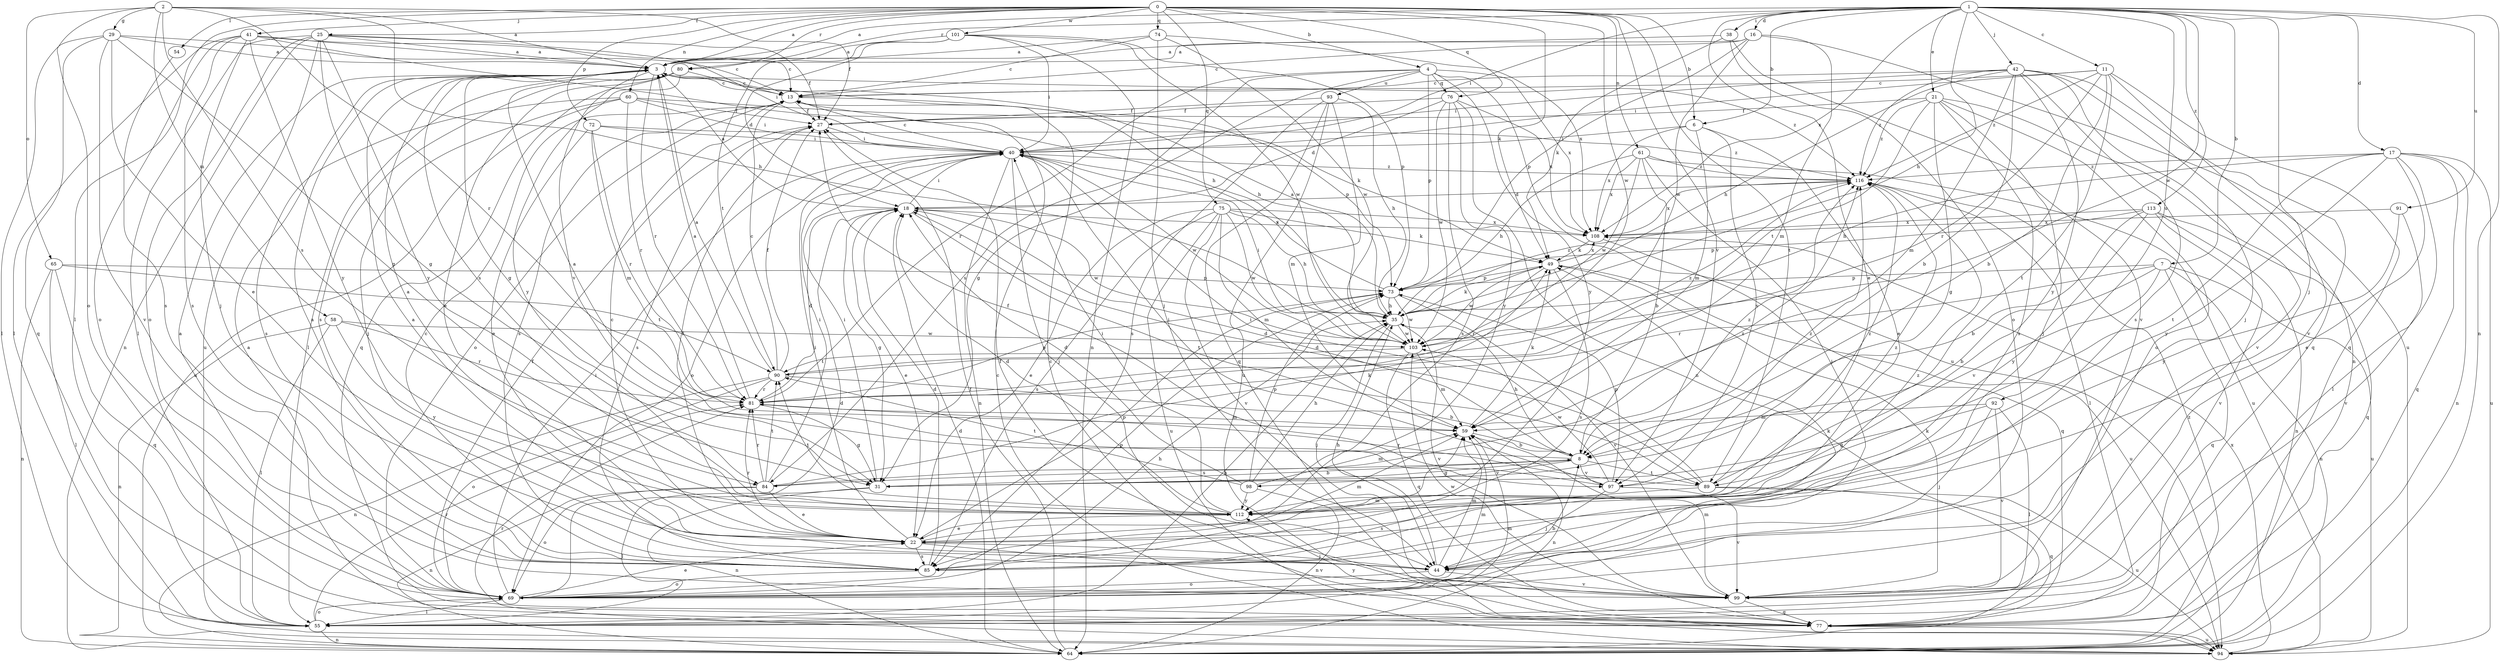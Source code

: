 strict digraph  {
0;
1;
2;
3;
4;
6;
7;
8;
11;
13;
16;
17;
18;
21;
22;
25;
27;
29;
31;
35;
38;
40;
41;
42;
44;
49;
54;
55;
58;
59;
60;
61;
64;
65;
69;
72;
73;
74;
75;
76;
77;
80;
81;
84;
85;
89;
90;
91;
92;
93;
94;
97;
98;
99;
101;
103;
108;
112;
113;
116;
0 -> 3  [label=a];
0 -> 4  [label=b];
0 -> 6  [label=b];
0 -> 25  [label=f];
0 -> 41  [label=j];
0 -> 49  [label=k];
0 -> 54  [label=l];
0 -> 55  [label=l];
0 -> 60  [label=n];
0 -> 61  [label=n];
0 -> 72  [label=p];
0 -> 74  [label=q];
0 -> 75  [label=q];
0 -> 76  [label=q];
0 -> 80  [label=r];
0 -> 89  [label=t];
0 -> 97  [label=v];
0 -> 101  [label=w];
0 -> 103  [label=w];
1 -> 3  [label=a];
1 -> 6  [label=b];
1 -> 7  [label=b];
1 -> 11  [label=c];
1 -> 16  [label=d];
1 -> 17  [label=d];
1 -> 21  [label=e];
1 -> 22  [label=e];
1 -> 35  [label=h];
1 -> 38  [label=i];
1 -> 40  [label=i];
1 -> 42  [label=j];
1 -> 44  [label=j];
1 -> 64  [label=n];
1 -> 80  [label=r];
1 -> 91  [label=u];
1 -> 92  [label=u];
1 -> 103  [label=w];
1 -> 108  [label=x];
1 -> 113  [label=z];
2 -> 3  [label=a];
2 -> 27  [label=f];
2 -> 29  [label=g];
2 -> 35  [label=h];
2 -> 58  [label=m];
2 -> 65  [label=o];
2 -> 69  [label=o];
2 -> 81  [label=r];
2 -> 84  [label=s];
3 -> 13  [label=c];
3 -> 31  [label=g];
3 -> 35  [label=h];
3 -> 81  [label=r];
3 -> 84  [label=s];
3 -> 97  [label=v];
3 -> 116  [label=z];
4 -> 31  [label=g];
4 -> 73  [label=p];
4 -> 76  [label=q];
4 -> 81  [label=r];
4 -> 84  [label=s];
4 -> 93  [label=u];
4 -> 94  [label=u];
4 -> 108  [label=x];
4 -> 112  [label=y];
6 -> 22  [label=e];
6 -> 40  [label=i];
6 -> 59  [label=m];
6 -> 97  [label=v];
6 -> 108  [label=x];
7 -> 8  [label=b];
7 -> 64  [label=n];
7 -> 73  [label=p];
7 -> 77  [label=q];
7 -> 81  [label=r];
7 -> 94  [label=u];
7 -> 97  [label=v];
8 -> 3  [label=a];
8 -> 18  [label=d];
8 -> 31  [label=g];
8 -> 35  [label=h];
8 -> 84  [label=s];
8 -> 89  [label=t];
8 -> 97  [label=v];
8 -> 98  [label=v];
8 -> 116  [label=z];
11 -> 8  [label=b];
11 -> 13  [label=c];
11 -> 40  [label=i];
11 -> 77  [label=q];
11 -> 81  [label=r];
11 -> 89  [label=t];
11 -> 99  [label=v];
11 -> 116  [label=z];
13 -> 27  [label=f];
13 -> 69  [label=o];
13 -> 73  [label=p];
13 -> 85  [label=s];
16 -> 3  [label=a];
16 -> 13  [label=c];
16 -> 59  [label=m];
16 -> 73  [label=p];
16 -> 94  [label=u];
16 -> 103  [label=w];
17 -> 22  [label=e];
17 -> 35  [label=h];
17 -> 55  [label=l];
17 -> 64  [label=n];
17 -> 77  [label=q];
17 -> 89  [label=t];
17 -> 94  [label=u];
17 -> 112  [label=y];
17 -> 116  [label=z];
18 -> 3  [label=a];
18 -> 22  [label=e];
18 -> 31  [label=g];
18 -> 40  [label=i];
18 -> 89  [label=t];
18 -> 103  [label=w];
18 -> 108  [label=x];
21 -> 27  [label=f];
21 -> 31  [label=g];
21 -> 44  [label=j];
21 -> 69  [label=o];
21 -> 85  [label=s];
21 -> 90  [label=t];
21 -> 99  [label=v];
21 -> 116  [label=z];
22 -> 13  [label=c];
22 -> 27  [label=f];
22 -> 40  [label=i];
22 -> 44  [label=j];
22 -> 59  [label=m];
22 -> 73  [label=p];
22 -> 81  [label=r];
22 -> 85  [label=s];
22 -> 99  [label=v];
25 -> 3  [label=a];
25 -> 27  [label=f];
25 -> 31  [label=g];
25 -> 40  [label=i];
25 -> 55  [label=l];
25 -> 64  [label=n];
25 -> 69  [label=o];
25 -> 94  [label=u];
25 -> 112  [label=y];
27 -> 40  [label=i];
27 -> 85  [label=s];
29 -> 3  [label=a];
29 -> 13  [label=c];
29 -> 22  [label=e];
29 -> 31  [label=g];
29 -> 55  [label=l];
29 -> 77  [label=q];
29 -> 99  [label=v];
31 -> 8  [label=b];
31 -> 40  [label=i];
31 -> 55  [label=l];
31 -> 64  [label=n];
35 -> 3  [label=a];
35 -> 44  [label=j];
35 -> 49  [label=k];
35 -> 99  [label=v];
35 -> 103  [label=w];
35 -> 116  [label=z];
38 -> 3  [label=a];
38 -> 49  [label=k];
38 -> 69  [label=o];
38 -> 99  [label=v];
40 -> 13  [label=c];
40 -> 44  [label=j];
40 -> 64  [label=n];
40 -> 69  [label=o];
40 -> 103  [label=w];
40 -> 116  [label=z];
41 -> 3  [label=a];
41 -> 13  [label=c];
41 -> 35  [label=h];
41 -> 44  [label=j];
41 -> 55  [label=l];
41 -> 69  [label=o];
41 -> 85  [label=s];
41 -> 112  [label=y];
42 -> 8  [label=b];
42 -> 13  [label=c];
42 -> 35  [label=h];
42 -> 40  [label=i];
42 -> 44  [label=j];
42 -> 59  [label=m];
42 -> 64  [label=n];
42 -> 77  [label=q];
42 -> 85  [label=s];
42 -> 112  [label=y];
42 -> 116  [label=z];
44 -> 3  [label=a];
44 -> 35  [label=h];
44 -> 59  [label=m];
44 -> 69  [label=o];
44 -> 99  [label=v];
49 -> 73  [label=p];
49 -> 81  [label=r];
49 -> 85  [label=s];
49 -> 94  [label=u];
49 -> 103  [label=w];
49 -> 108  [label=x];
54 -> 85  [label=s];
55 -> 35  [label=h];
55 -> 59  [label=m];
55 -> 64  [label=n];
55 -> 69  [label=o];
55 -> 81  [label=r];
58 -> 55  [label=l];
58 -> 64  [label=n];
58 -> 81  [label=r];
58 -> 103  [label=w];
58 -> 112  [label=y];
59 -> 8  [label=b];
59 -> 49  [label=k];
59 -> 64  [label=n];
60 -> 27  [label=f];
60 -> 40  [label=i];
60 -> 44  [label=j];
60 -> 49  [label=k];
60 -> 81  [label=r];
60 -> 85  [label=s];
60 -> 94  [label=u];
61 -> 8  [label=b];
61 -> 35  [label=h];
61 -> 44  [label=j];
61 -> 94  [label=u];
61 -> 103  [label=w];
61 -> 108  [label=x];
61 -> 116  [label=z];
64 -> 18  [label=d];
64 -> 27  [label=f];
64 -> 116  [label=z];
65 -> 55  [label=l];
65 -> 64  [label=n];
65 -> 73  [label=p];
65 -> 77  [label=q];
65 -> 90  [label=t];
69 -> 3  [label=a];
69 -> 8  [label=b];
69 -> 18  [label=d];
69 -> 22  [label=e];
69 -> 27  [label=f];
69 -> 35  [label=h];
69 -> 40  [label=i];
69 -> 49  [label=k];
69 -> 55  [label=l];
69 -> 59  [label=m];
69 -> 73  [label=p];
72 -> 22  [label=e];
72 -> 40  [label=i];
72 -> 59  [label=m];
72 -> 81  [label=r];
72 -> 116  [label=z];
73 -> 35  [label=h];
73 -> 40  [label=i];
73 -> 99  [label=v];
73 -> 103  [label=w];
74 -> 3  [label=a];
74 -> 13  [label=c];
74 -> 44  [label=j];
74 -> 103  [label=w];
74 -> 108  [label=x];
75 -> 22  [label=e];
75 -> 35  [label=h];
75 -> 49  [label=k];
75 -> 59  [label=m];
75 -> 85  [label=s];
75 -> 94  [label=u];
75 -> 99  [label=v];
75 -> 103  [label=w];
75 -> 108  [label=x];
76 -> 18  [label=d];
76 -> 27  [label=f];
76 -> 64  [label=n];
76 -> 85  [label=s];
76 -> 103  [label=w];
76 -> 108  [label=x];
76 -> 112  [label=y];
77 -> 3  [label=a];
77 -> 13  [label=c];
77 -> 94  [label=u];
77 -> 103  [label=w];
77 -> 112  [label=y];
80 -> 13  [label=c];
80 -> 22  [label=e];
80 -> 55  [label=l];
80 -> 77  [label=q];
80 -> 85  [label=s];
80 -> 112  [label=y];
81 -> 3  [label=a];
81 -> 18  [label=d];
81 -> 31  [label=g];
81 -> 59  [label=m];
81 -> 73  [label=p];
84 -> 22  [label=e];
84 -> 40  [label=i];
84 -> 49  [label=k];
84 -> 64  [label=n];
84 -> 69  [label=o];
84 -> 81  [label=r];
84 -> 90  [label=t];
84 -> 116  [label=z];
85 -> 3  [label=a];
85 -> 13  [label=c];
85 -> 18  [label=d];
85 -> 59  [label=m];
85 -> 69  [label=o];
85 -> 116  [label=z];
89 -> 18  [label=d];
89 -> 40  [label=i];
89 -> 77  [label=q];
89 -> 81  [label=r];
89 -> 85  [label=s];
89 -> 94  [label=u];
89 -> 116  [label=z];
90 -> 3  [label=a];
90 -> 8  [label=b];
90 -> 13  [label=c];
90 -> 27  [label=f];
90 -> 64  [label=n];
90 -> 69  [label=o];
90 -> 81  [label=r];
90 -> 116  [label=z];
91 -> 99  [label=v];
91 -> 108  [label=x];
91 -> 112  [label=y];
92 -> 31  [label=g];
92 -> 44  [label=j];
92 -> 55  [label=l];
92 -> 59  [label=m];
92 -> 99  [label=v];
93 -> 27  [label=f];
93 -> 35  [label=h];
93 -> 59  [label=m];
93 -> 77  [label=q];
93 -> 85  [label=s];
93 -> 94  [label=u];
94 -> 13  [label=c];
94 -> 81  [label=r];
94 -> 108  [label=x];
97 -> 27  [label=f];
97 -> 40  [label=i];
97 -> 44  [label=j];
97 -> 73  [label=p];
97 -> 99  [label=v];
97 -> 103  [label=w];
97 -> 116  [label=z];
98 -> 18  [label=d];
98 -> 35  [label=h];
98 -> 59  [label=m];
98 -> 64  [label=n];
98 -> 73  [label=p];
98 -> 90  [label=t];
98 -> 112  [label=y];
99 -> 27  [label=f];
99 -> 49  [label=k];
99 -> 59  [label=m];
99 -> 77  [label=q];
101 -> 3  [label=a];
101 -> 18  [label=d];
101 -> 40  [label=i];
101 -> 64  [label=n];
101 -> 73  [label=p];
101 -> 90  [label=t];
101 -> 103  [label=w];
103 -> 40  [label=i];
103 -> 59  [label=m];
103 -> 77  [label=q];
103 -> 90  [label=t];
108 -> 49  [label=k];
108 -> 77  [label=q];
112 -> 3  [label=a];
112 -> 18  [label=d];
112 -> 22  [label=e];
112 -> 40  [label=i];
112 -> 90  [label=t];
112 -> 116  [label=z];
113 -> 8  [label=b];
113 -> 64  [label=n];
113 -> 73  [label=p];
113 -> 77  [label=q];
113 -> 99  [label=v];
113 -> 108  [label=x];
113 -> 112  [label=y];
116 -> 18  [label=d];
116 -> 55  [label=l];
116 -> 108  [label=x];
}
